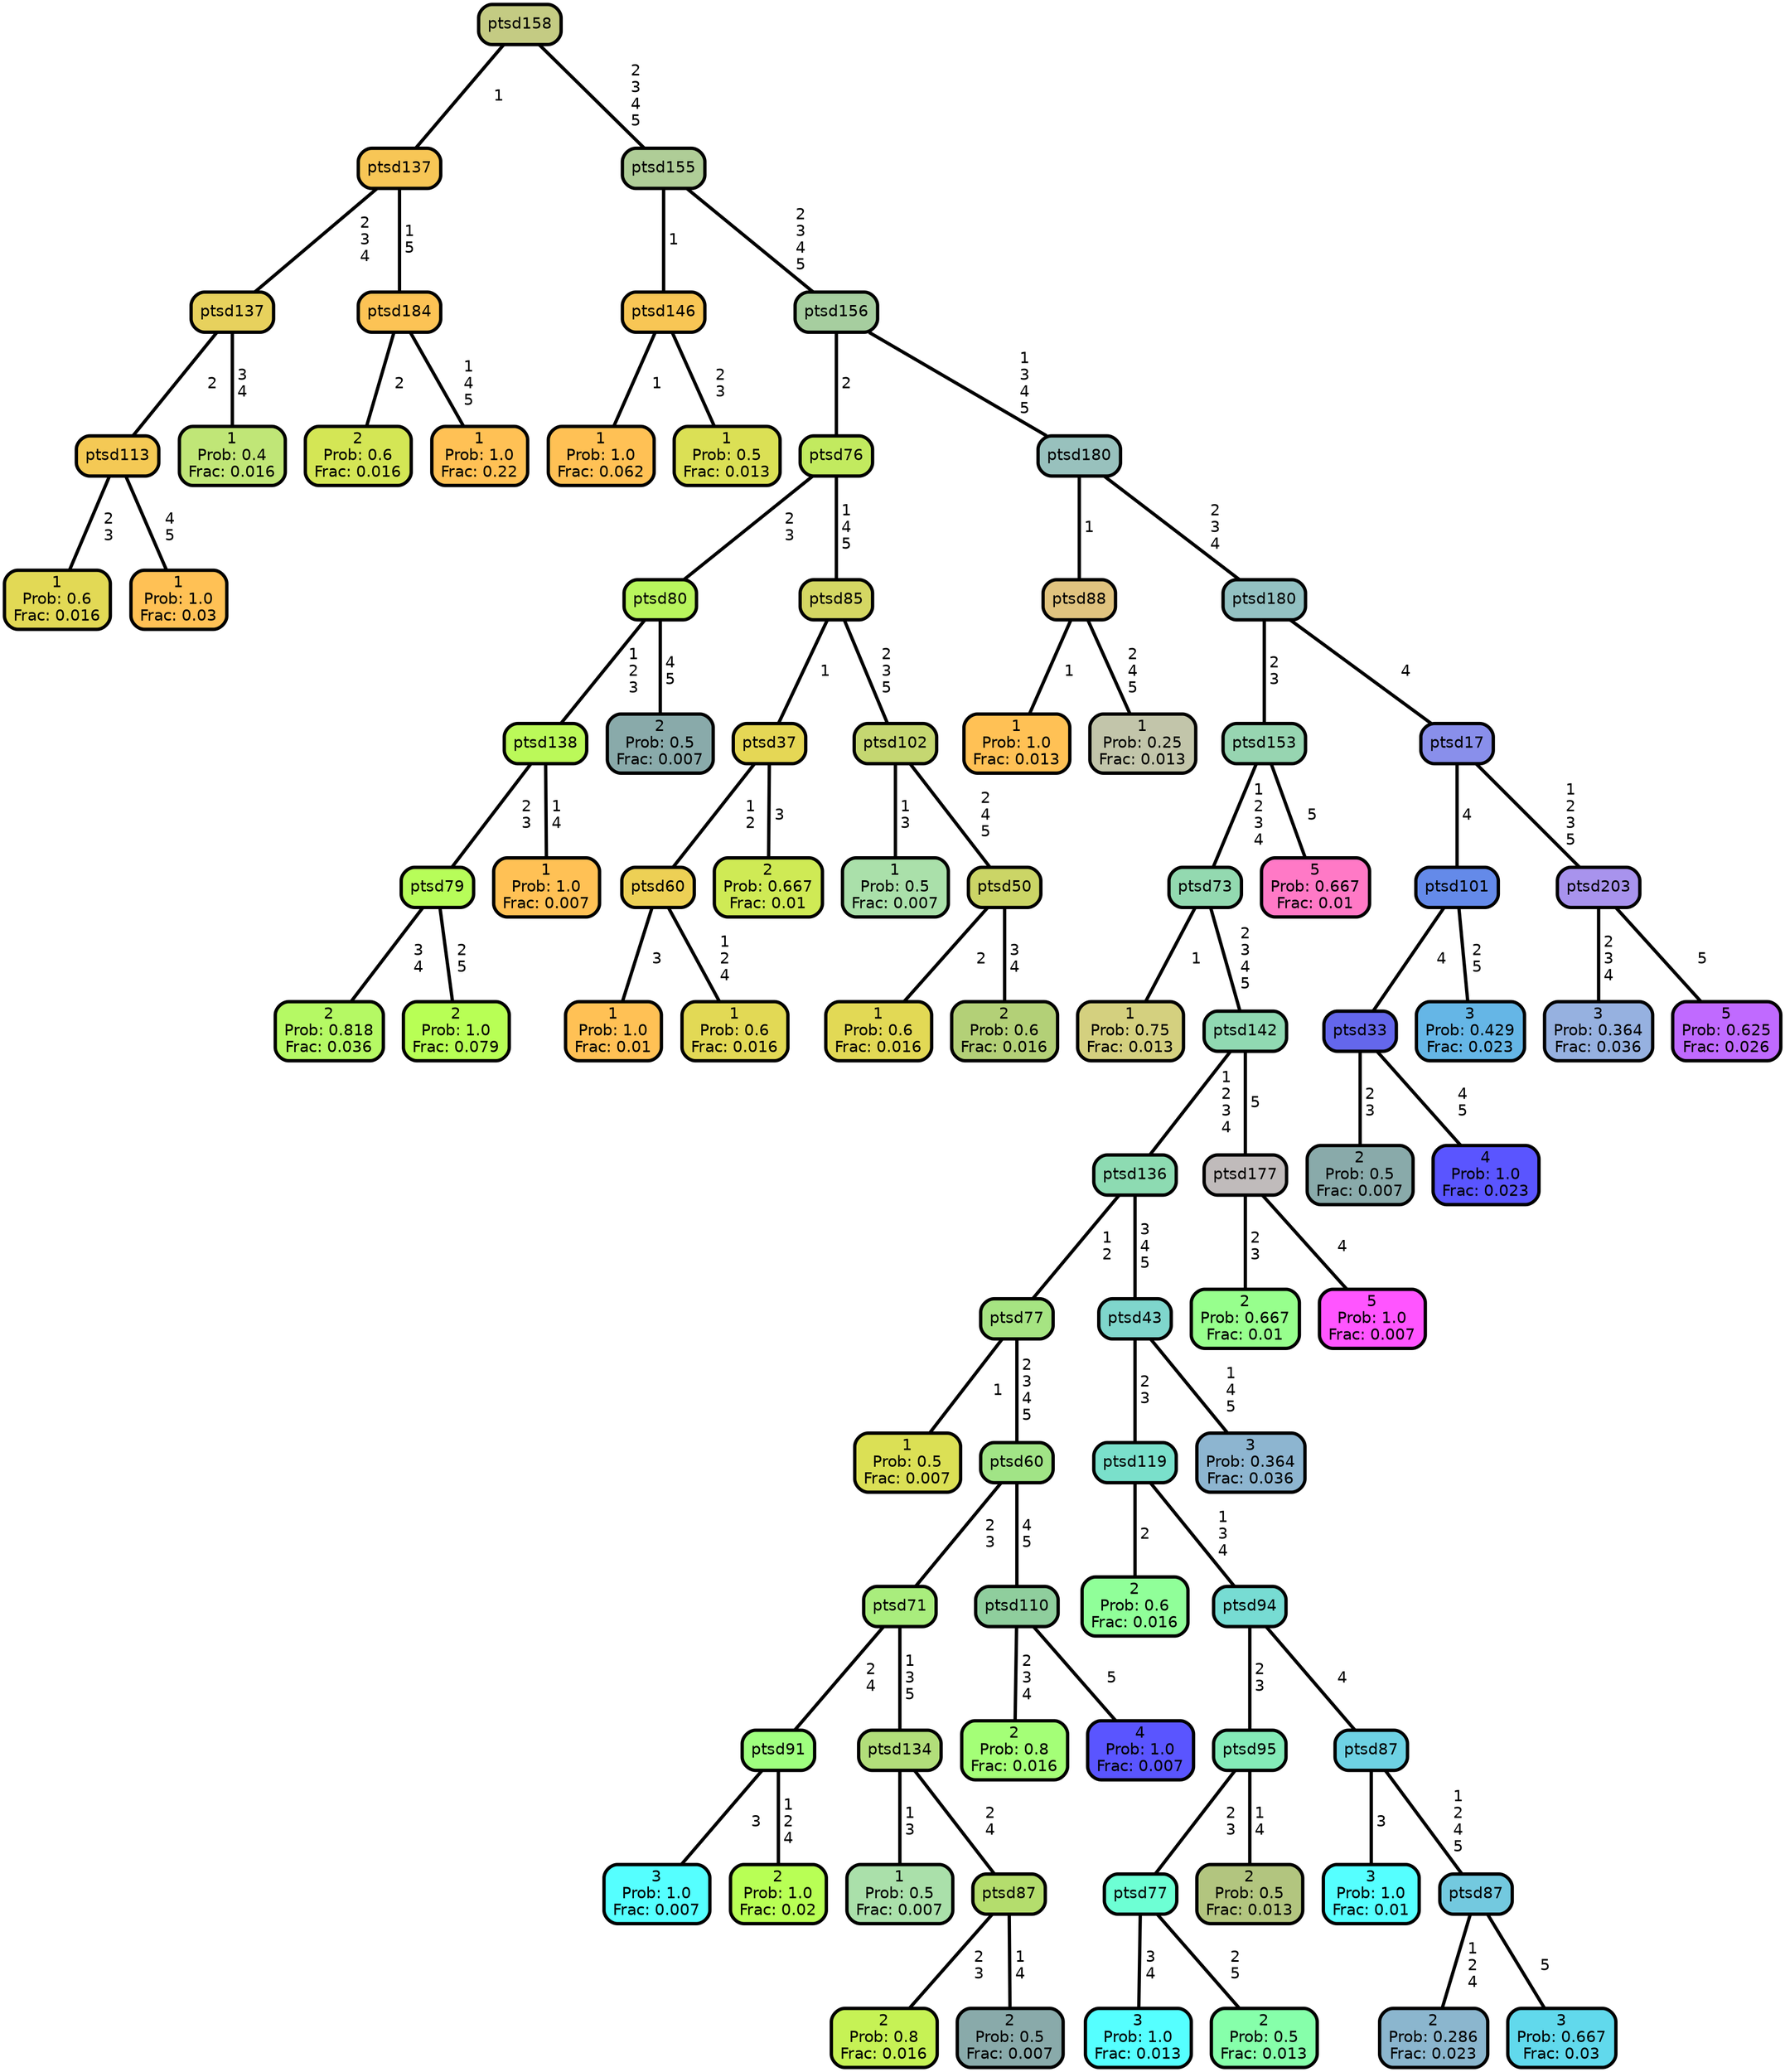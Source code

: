 graph Tree {
node [shape=box, style="filled, rounded",color="black",penwidth="3",fontcolor="black",                 fontname=helvetica] ;
graph [ranksep="0 equally", splines=straight,                 bgcolor=transparent, dpi=60] ;
edge [fontname=helvetica, color=black] ;
0 [label="1
Prob: 0.6
Frac: 0.016", fillcolor="#e2d955"] ;
1 [label="ptsd113",href=".//ptsd113.svg", fillcolor="#f4c955"] ;
2 [label="1
Prob: 1.0
Frac: 0.03", fillcolor="#ffc155"] ;
3 [label="ptsd137",href=".//ptsd137.svg", fillcolor="#e7d15d"] ;
4 [label="1
Prob: 0.4
Frac: 0.016", fillcolor="#c0e677"] ;
5 [label="ptsd137",href=".//ptsd137.svg", fillcolor="#f7c656"] ;
6 [label="2
Prob: 0.6
Frac: 0.016", fillcolor="#d4e655"] ;
7 [label="ptsd184",href=".//ptsd184.svg", fillcolor="#fcc355"] ;
8 [label="1
Prob: 1.0
Frac: 0.22", fillcolor="#ffc155"] ;
9 [label="ptsd158",href=".//ptsd158.svg", fillcolor="#c4cb83"] ;
10 [label="1
Prob: 1.0
Frac: 0.062", fillcolor="#ffc155"] ;
11 [label="ptsd146",href=".//ptsd146.svg", fillcolor="#f8c655"] ;
12 [label="1
Prob: 0.5
Frac: 0.013", fillcolor="#dbe055"] ;
13 [label="ptsd155",href=".//ptsd155.svg", fillcolor="#afcd97"] ;
14 [label="2
Prob: 0.818
Frac: 0.036", fillcolor="#b5f964"] ;
15 [label="ptsd79",href=".//ptsd79.svg", fillcolor="#b7fd59"] ;
16 [label="2
Prob: 1.0
Frac: 0.079", fillcolor="#b8ff55"] ;
17 [label="ptsd138",href=".//ptsd138.svg", fillcolor="#bbf959"] ;
18 [label="1
Prob: 1.0
Frac: 0.007", fillcolor="#ffc155"] ;
19 [label="ptsd80",href=".//ptsd80.svg", fillcolor="#b8f55d"] ;
20 [label="2
Prob: 0.5
Frac: 0.007", fillcolor="#89aaaa"] ;
21 [label="ptsd76",href=".//ptsd76.svg", fillcolor="#c2ea5f"] ;
22 [label="1
Prob: 1.0
Frac: 0.01", fillcolor="#ffc155"] ;
23 [label="ptsd60",href=".//ptsd60.svg", fillcolor="#edd055"] ;
24 [label="1
Prob: 0.6
Frac: 0.016", fillcolor="#e2d955"] ;
25 [label="ptsd37",href=".//ptsd37.svg", fillcolor="#e5d755"] ;
26 [label="2
Prob: 0.667
Frac: 0.01", fillcolor="#cfea55"] ;
27 [label="ptsd85",href=".//ptsd85.svg", fillcolor="#d4d763"] ;
28 [label="1
Prob: 0.5
Frac: 0.007", fillcolor="#aae0aa"] ;
29 [label="ptsd102",href=".//ptsd102.svg", fillcolor="#c5d771"] ;
30 [label="1
Prob: 0.6
Frac: 0.016", fillcolor="#e2d955"] ;
31 [label="ptsd50",href=".//ptsd50.svg", fillcolor="#cbd566"] ;
32 [label="2
Prob: 0.6
Frac: 0.016", fillcolor="#b3d077"] ;
33 [label="ptsd156",href=".//ptsd156.svg", fillcolor="#a6ce9f"] ;
34 [label="1
Prob: 1.0
Frac: 0.013", fillcolor="#ffc155"] ;
35 [label="ptsd88",href=".//ptsd88.svg", fillcolor="#e0c37f"] ;
36 [label="1
Prob: 0.25
Frac: 0.013", fillcolor="#c2c5aa"] ;
37 [label="ptsd180",href=".//ptsd180.svg", fillcolor="#98c1bd"] ;
38 [label="1
Prob: 0.75
Frac: 0.013", fillcolor="#d4d07f"] ;
39 [label="ptsd73",href=".//ptsd73.svg", fillcolor="#93d9b0"] ;
40 [label="1
Prob: 0.5
Frac: 0.007", fillcolor="#dbe055"] ;
41 [label="ptsd77",href=".//ptsd77.svg", fillcolor="#a6e482"] ;
42 [label="3
Prob: 1.0
Frac: 0.007", fillcolor="#55ffff"] ;
43 [label="ptsd91",href=".//ptsd91.svg", fillcolor="#9fff7f"] ;
44 [label="2
Prob: 1.0
Frac: 0.02", fillcolor="#b8ff55"] ;
45 [label="ptsd71",href=".//ptsd71.svg", fillcolor="#a9ed7d"] ;
46 [label="1
Prob: 0.5
Frac: 0.007", fillcolor="#aae0aa"] ;
47 [label="ptsd134",href=".//ptsd134.svg", fillcolor="#b2de7a"] ;
48 [label="2
Prob: 0.8
Frac: 0.016", fillcolor="#c6f255"] ;
49 [label="ptsd87",href=".//ptsd87.svg", fillcolor="#b4dd6d"] ;
50 [label="2
Prob: 0.5
Frac: 0.007", fillcolor="#89aaaa"] ;
51 [label="ptsd60",href=".//ptsd60.svg", fillcolor="#a1e486"] ;
52 [label="2
Prob: 0.8
Frac: 0.016", fillcolor="#a4ff77"] ;
53 [label="ptsd110",href=".//ptsd110.svg", fillcolor="#8fce9d"] ;
54 [label="4
Prob: 1.0
Frac: 0.007", fillcolor="#5a55ff"] ;
55 [label="ptsd136",href=".//ptsd136.svg", fillcolor="#8ddbb2"] ;
56 [label="2
Prob: 0.6
Frac: 0.016", fillcolor="#90ff99"] ;
57 [label="ptsd119",href=".//ptsd119.svg", fillcolor="#7ae0cb"] ;
58 [label="3
Prob: 1.0
Frac: 0.013", fillcolor="#55ffff"] ;
59 [label="ptsd77",href=".//ptsd77.svg", fillcolor="#6dffd4"] ;
60 [label="2
Prob: 0.5
Frac: 0.013", fillcolor="#86ffaa"] ;
61 [label="ptsd95",href=".//ptsd95.svg", fillcolor="#84ebb8"] ;
62 [label="2
Prob: 0.5
Frac: 0.013", fillcolor="#b2c57f"] ;
63 [label="ptsd94",href=".//ptsd94.svg", fillcolor="#77dcd3"] ;
64 [label="3
Prob: 1.0
Frac: 0.01", fillcolor="#55ffff"] ;
65 [label="ptsd87",href=".//ptsd87.svg", fillcolor="#6ed2e4"] ;
66 [label="2
Prob: 0.286
Frac: 0.023", fillcolor="#8bb6ce"] ;
67 [label="ptsd87",href=".//ptsd87.svg", fillcolor="#73c9df"] ;
68 [label="3
Prob: 0.667
Frac: 0.03", fillcolor="#61d9ec"] ;
69 [label="ptsd43",href=".//ptsd43.svg", fillcolor="#7fd6cc"] ;
70 [label="3
Prob: 0.364
Frac: 0.036", fillcolor="#8db5d0"] ;
71 [label="ptsd142",href=".//ptsd142.svg", fillcolor="#90d9b2"] ;
72 [label="2
Prob: 0.667
Frac: 0.01", fillcolor="#97ff8d"] ;
73 [label="ptsd177",href=".//ptsd177.svg", fillcolor="#c0bbbb"] ;
74 [label="5
Prob: 1.0
Frac: 0.007", fillcolor="#ff55ff"] ;
75 [label="ptsd153",href=".//ptsd153.svg", fillcolor="#97d5b1"] ;
76 [label="5
Prob: 0.667
Frac: 0.01", fillcolor="#ff79c6"] ;
77 [label="ptsd180",href=".//ptsd180.svg", fillcolor="#93c1c2"] ;
78 [label="2
Prob: 0.5
Frac: 0.007", fillcolor="#89aaaa"] ;
79 [label="ptsd33",href=".//ptsd33.svg", fillcolor="#6467ec"] ;
80 [label="4
Prob: 1.0
Frac: 0.023", fillcolor="#5a55ff"] ;
81 [label="ptsd101",href=".//ptsd101.svg", fillcolor="#648ae9"] ;
82 [label="3
Prob: 0.429
Frac: 0.023", fillcolor="#65b6e6"] ;
83 [label="ptsd17",href=".//ptsd17.svg", fillcolor="#898feb"] ;
84 [label="3
Prob: 0.364
Frac: 0.036", fillcolor="#96b1e0"] ;
85 [label="ptsd203",href=".//ptsd203.svg", fillcolor="#a893ed"] ;
86 [label="5
Prob: 0.625
Frac: 0.026", fillcolor="#c06aff"] ;
1 -- 0 [label=" 2\n 3",penwidth=3] ;
1 -- 2 [label=" 4\n 5",penwidth=3] ;
3 -- 1 [label=" 2",penwidth=3] ;
3 -- 4 [label=" 3\n 4",penwidth=3] ;
5 -- 3 [label=" 2\n 3\n 4",penwidth=3] ;
5 -- 7 [label=" 1\n 5",penwidth=3] ;
7 -- 6 [label=" 2",penwidth=3] ;
7 -- 8 [label=" 1\n 4\n 5",penwidth=3] ;
9 -- 5 [label=" 1",penwidth=3] ;
9 -- 13 [label=" 2\n 3\n 4\n 5",penwidth=3] ;
11 -- 10 [label=" 1",penwidth=3] ;
11 -- 12 [label=" 2\n 3",penwidth=3] ;
13 -- 11 [label=" 1",penwidth=3] ;
13 -- 33 [label=" 2\n 3\n 4\n 5",penwidth=3] ;
15 -- 14 [label=" 3\n 4",penwidth=3] ;
15 -- 16 [label=" 2\n 5",penwidth=3] ;
17 -- 15 [label=" 2\n 3",penwidth=3] ;
17 -- 18 [label=" 1\n 4",penwidth=3] ;
19 -- 17 [label=" 1\n 2\n 3",penwidth=3] ;
19 -- 20 [label=" 4\n 5",penwidth=3] ;
21 -- 19 [label=" 2\n 3",penwidth=3] ;
21 -- 27 [label=" 1\n 4\n 5",penwidth=3] ;
23 -- 22 [label=" 3",penwidth=3] ;
23 -- 24 [label=" 1\n 2\n 4",penwidth=3] ;
25 -- 23 [label=" 1\n 2",penwidth=3] ;
25 -- 26 [label=" 3",penwidth=3] ;
27 -- 25 [label=" 1",penwidth=3] ;
27 -- 29 [label=" 2\n 3\n 5",penwidth=3] ;
29 -- 28 [label=" 1\n 3",penwidth=3] ;
29 -- 31 [label=" 2\n 4\n 5",penwidth=3] ;
31 -- 30 [label=" 2",penwidth=3] ;
31 -- 32 [label=" 3\n 4",penwidth=3] ;
33 -- 21 [label=" 2",penwidth=3] ;
33 -- 37 [label=" 1\n 3\n 4\n 5",penwidth=3] ;
35 -- 34 [label=" 1",penwidth=3] ;
35 -- 36 [label=" 2\n 4\n 5",penwidth=3] ;
37 -- 35 [label=" 1",penwidth=3] ;
37 -- 77 [label=" 2\n 3\n 4",penwidth=3] ;
39 -- 38 [label=" 1",penwidth=3] ;
39 -- 71 [label=" 2\n 3\n 4\n 5",penwidth=3] ;
41 -- 40 [label=" 1",penwidth=3] ;
41 -- 51 [label=" 2\n 3\n 4\n 5",penwidth=3] ;
43 -- 42 [label=" 3",penwidth=3] ;
43 -- 44 [label=" 1\n 2\n 4",penwidth=3] ;
45 -- 43 [label=" 2\n 4",penwidth=3] ;
45 -- 47 [label=" 1\n 3\n 5",penwidth=3] ;
47 -- 46 [label=" 1\n 3",penwidth=3] ;
47 -- 49 [label=" 2\n 4",penwidth=3] ;
49 -- 48 [label=" 2\n 3",penwidth=3] ;
49 -- 50 [label=" 1\n 4",penwidth=3] ;
51 -- 45 [label=" 2\n 3",penwidth=3] ;
51 -- 53 [label=" 4\n 5",penwidth=3] ;
53 -- 52 [label=" 2\n 3\n 4",penwidth=3] ;
53 -- 54 [label=" 5",penwidth=3] ;
55 -- 41 [label=" 1\n 2",penwidth=3] ;
55 -- 69 [label=" 3\n 4\n 5",penwidth=3] ;
57 -- 56 [label=" 2",penwidth=3] ;
57 -- 63 [label=" 1\n 3\n 4",penwidth=3] ;
59 -- 58 [label=" 3\n 4",penwidth=3] ;
59 -- 60 [label=" 2\n 5",penwidth=3] ;
61 -- 59 [label=" 2\n 3",penwidth=3] ;
61 -- 62 [label=" 1\n 4",penwidth=3] ;
63 -- 61 [label=" 2\n 3",penwidth=3] ;
63 -- 65 [label=" 4",penwidth=3] ;
65 -- 64 [label=" 3",penwidth=3] ;
65 -- 67 [label=" 1\n 2\n 4\n 5",penwidth=3] ;
67 -- 66 [label=" 1\n 2\n 4",penwidth=3] ;
67 -- 68 [label=" 5",penwidth=3] ;
69 -- 57 [label=" 2\n 3",penwidth=3] ;
69 -- 70 [label=" 1\n 4\n 5",penwidth=3] ;
71 -- 55 [label=" 1\n 2\n 3\n 4",penwidth=3] ;
71 -- 73 [label=" 5",penwidth=3] ;
73 -- 72 [label=" 2\n 3",penwidth=3] ;
73 -- 74 [label=" 4",penwidth=3] ;
75 -- 39 [label=" 1\n 2\n 3\n 4",penwidth=3] ;
75 -- 76 [label=" 5",penwidth=3] ;
77 -- 75 [label=" 2\n 3",penwidth=3] ;
77 -- 83 [label=" 4",penwidth=3] ;
79 -- 78 [label=" 2\n 3",penwidth=3] ;
79 -- 80 [label=" 4\n 5",penwidth=3] ;
81 -- 79 [label=" 4",penwidth=3] ;
81 -- 82 [label=" 2\n 5",penwidth=3] ;
83 -- 81 [label=" 4",penwidth=3] ;
83 -- 85 [label=" 1\n 2\n 3\n 5",penwidth=3] ;
85 -- 84 [label=" 2\n 3\n 4",penwidth=3] ;
85 -- 86 [label=" 5",penwidth=3] ;
{rank = same;}}